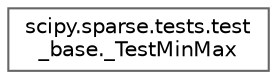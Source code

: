 digraph "Graphical Class Hierarchy"
{
 // LATEX_PDF_SIZE
  bgcolor="transparent";
  edge [fontname=Helvetica,fontsize=10,labelfontname=Helvetica,labelfontsize=10];
  node [fontname=Helvetica,fontsize=10,shape=box,height=0.2,width=0.4];
  rankdir="LR";
  Node0 [id="Node000000",label="scipy.sparse.tests.test\l_base._TestMinMax",height=0.2,width=0.4,color="grey40", fillcolor="white", style="filled",URL="$d6/d93/classscipy_1_1sparse_1_1tests_1_1test__base_1_1__TestMinMax.html",tooltip=" "];
}
